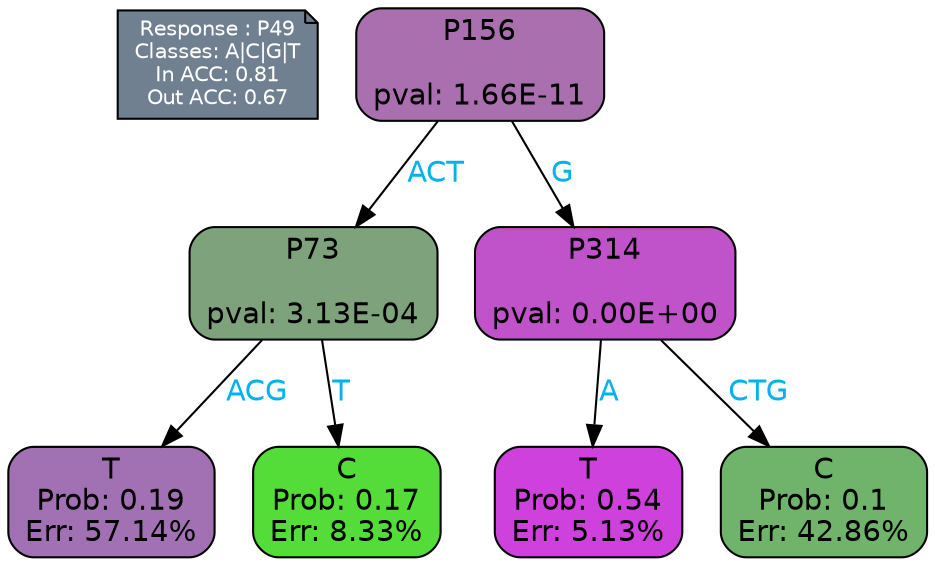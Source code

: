 digraph Tree {
node [shape=box, style="filled, rounded", color="black", fontname=helvetica] ;
graph [ranksep=equally, splines=polylines, bgcolor=transparent, dpi=600] ;
edge [fontname=helvetica] ;
LEGEND [label="Response : P49
Classes: A|C|G|T
In ACC: 0.81
Out ACC: 0.67
",shape=note,align=left,style=filled,fillcolor="slategray",fontcolor="white",fontsize=10];1 [label="P156

pval: 1.66E-11", fillcolor="#a96fae"] ;
2 [label="P73

pval: 3.13E-04", fillcolor="#7ea27b"] ;
3 [label="T
Prob: 0.19
Err: 57.14%", fillcolor="#a271b3"] ;
4 [label="C
Prob: 0.17
Err: 8.33%", fillcolor="#54dc39"] ;
5 [label="P314

pval: 0.00E+00", fillcolor="#c153ca"] ;
6 [label="T
Prob: 0.54
Err: 5.13%", fillcolor="#cf41dc"] ;
7 [label="C
Prob: 0.1
Err: 42.86%", fillcolor="#70b36a"] ;
1 -> 2 [label="ACT",fontcolor=deepskyblue2] ;
1 -> 5 [label="G",fontcolor=deepskyblue2] ;
2 -> 3 [label="ACG",fontcolor=deepskyblue2] ;
2 -> 4 [label="T",fontcolor=deepskyblue2] ;
5 -> 6 [label="A",fontcolor=deepskyblue2] ;
5 -> 7 [label="CTG",fontcolor=deepskyblue2] ;
{rank = same; 3;4;6;7;}{rank = same; LEGEND;1;}}